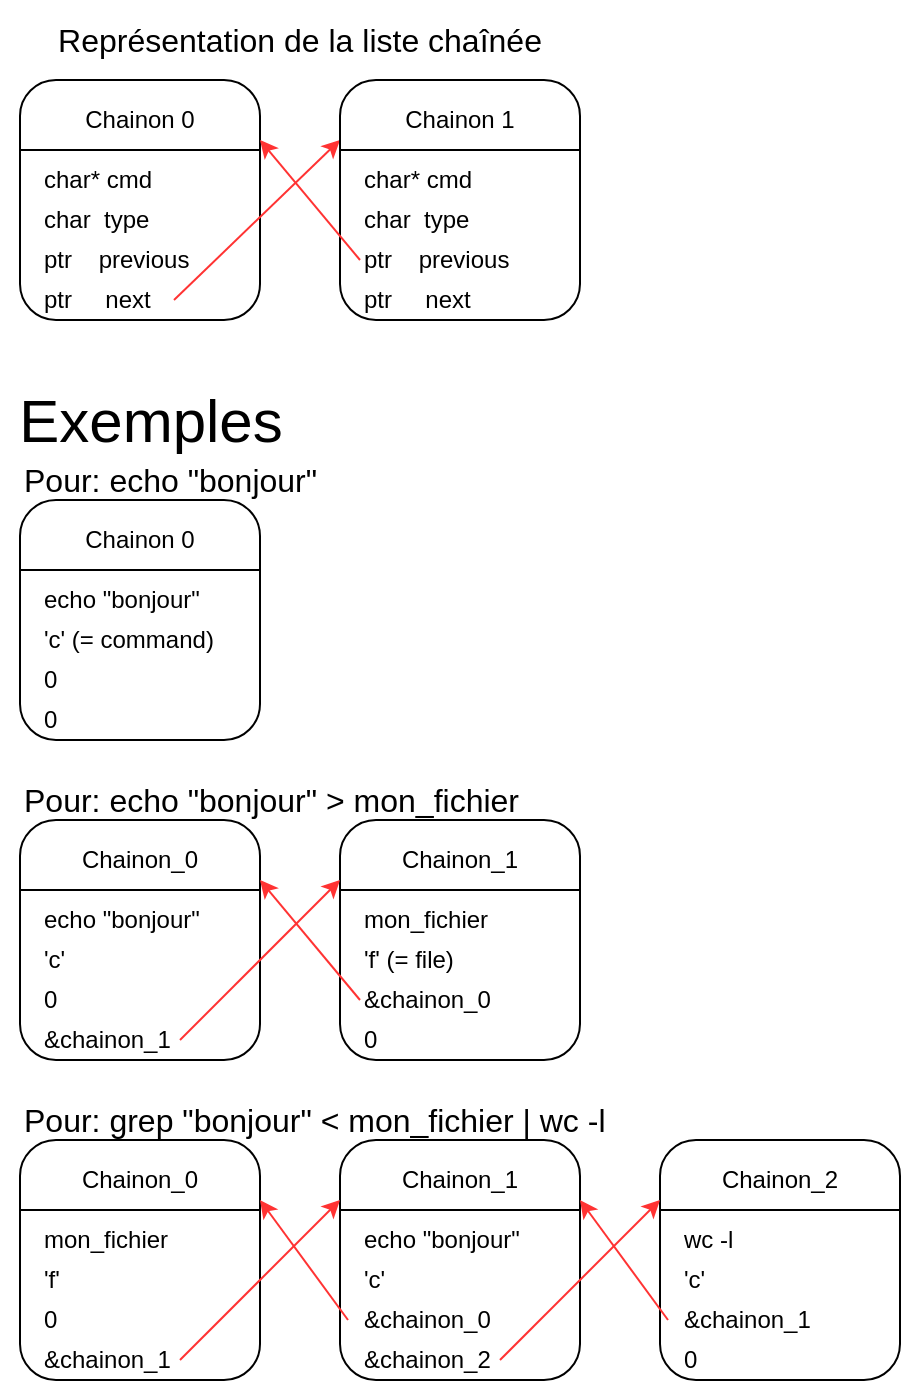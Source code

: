 <mxfile version="13.7.7" type="device"><diagram id="yfrnCaAvi6q19seujeui" name="Page-1"><mxGraphModel dx="2066" dy="1088" grid="1" gridSize="10" guides="1" tooltips="1" connect="1" arrows="1" fold="1" page="1" pageScale="1" pageWidth="827" pageHeight="1169" math="0" shadow="0"><root><mxCell id="0"/><mxCell id="1" parent="0"/><mxCell id="lc1oT3HFZuVGohDFaxW6-14" value="Représentation de la liste chaînée" style="text;html=1;strokeColor=none;fillColor=none;align=center;verticalAlign=middle;whiteSpace=wrap;rounded=0;fontSize=16;" vertex="1" parent="1"><mxGeometry x="10" y="10" width="280" height="40" as="geometry"/></mxCell><mxCell id="lc1oT3HFZuVGohDFaxW6-15" value="Pour: echo &quot;bonjour&quot;" style="text;html=1;align=left;verticalAlign=middle;resizable=0;points=[];autosize=1;fontSize=16;fontColor=#000000;" vertex="1" parent="1"><mxGeometry x="10" y="240" width="160" height="20" as="geometry"/></mxCell><mxCell id="lc1oT3HFZuVGohDFaxW6-51" value="" style="rounded=1;whiteSpace=wrap;html=1;" vertex="1" parent="1"><mxGeometry x="10" y="260" width="120" height="120" as="geometry"/></mxCell><mxCell id="lc1oT3HFZuVGohDFaxW6-52" value="Chainon 0" style="text;html=1;strokeColor=none;fillColor=none;align=center;verticalAlign=middle;whiteSpace=wrap;rounded=0;" vertex="1" parent="1"><mxGeometry x="20" y="270" width="100" height="20" as="geometry"/></mxCell><mxCell id="lc1oT3HFZuVGohDFaxW6-53" value="" style="endArrow=none;html=1;" edge="1" parent="1" source="lc1oT3HFZuVGohDFaxW6-51"><mxGeometry width="50" height="50" relative="1" as="geometry"><mxPoint x="80" y="345" as="sourcePoint"/><mxPoint x="130" y="295" as="targetPoint"/><Array as="points"><mxPoint x="10" y="295"/><mxPoint x="90" y="295"/></Array></mxGeometry></mxCell><mxCell id="lc1oT3HFZuVGohDFaxW6-54" value="echo &quot;bonjour&quot;" style="text;html=1;strokeColor=none;fillColor=none;align=left;verticalAlign=middle;whiteSpace=wrap;rounded=0;" vertex="1" parent="1"><mxGeometry x="20" y="300" width="110" height="20" as="geometry"/></mxCell><mxCell id="lc1oT3HFZuVGohDFaxW6-55" value="'c' (= command)" style="text;html=1;strokeColor=none;fillColor=none;align=left;verticalAlign=middle;whiteSpace=wrap;rounded=0;" vertex="1" parent="1"><mxGeometry x="20" y="320" width="110" height="20" as="geometry"/></mxCell><mxCell id="lc1oT3HFZuVGohDFaxW6-56" value="0" style="text;html=1;strokeColor=none;fillColor=none;align=left;verticalAlign=middle;whiteSpace=wrap;rounded=0;" vertex="1" parent="1"><mxGeometry x="20" y="340" width="110" height="20" as="geometry"/></mxCell><mxCell id="lc1oT3HFZuVGohDFaxW6-65" value="Pour: echo &quot;bonjour&quot; &amp;gt; mon_fichier" style="text;html=1;align=left;verticalAlign=middle;resizable=0;points=[];autosize=1;fontSize=16;fontColor=#000000;" vertex="1" parent="1"><mxGeometry x="10" y="400" width="260" height="20" as="geometry"/></mxCell><mxCell id="lc1oT3HFZuVGohDFaxW6-66" value="" style="rounded=1;whiteSpace=wrap;html=1;" vertex="1" parent="1"><mxGeometry x="10" y="420" width="120" height="120" as="geometry"/></mxCell><mxCell id="lc1oT3HFZuVGohDFaxW6-67" value="Chainon_0" style="text;html=1;strokeColor=none;fillColor=none;align=center;verticalAlign=middle;whiteSpace=wrap;rounded=0;" vertex="1" parent="1"><mxGeometry x="20" y="430" width="100" height="20" as="geometry"/></mxCell><mxCell id="lc1oT3HFZuVGohDFaxW6-68" value="" style="endArrow=none;html=1;" edge="1" parent="1" source="lc1oT3HFZuVGohDFaxW6-66"><mxGeometry width="50" height="50" relative="1" as="geometry"><mxPoint x="80" y="505" as="sourcePoint"/><mxPoint x="130" y="455" as="targetPoint"/><Array as="points"><mxPoint x="10" y="455"/><mxPoint x="90" y="455"/></Array></mxGeometry></mxCell><mxCell id="lc1oT3HFZuVGohDFaxW6-69" value="echo &quot;bonjour&quot;" style="text;html=1;strokeColor=none;fillColor=none;align=left;verticalAlign=middle;whiteSpace=wrap;rounded=0;" vertex="1" parent="1"><mxGeometry x="20" y="460" width="110" height="20" as="geometry"/></mxCell><mxCell id="lc1oT3HFZuVGohDFaxW6-71" value="'c'" style="text;html=1;strokeColor=none;fillColor=none;align=left;verticalAlign=middle;whiteSpace=wrap;rounded=0;" vertex="1" parent="1"><mxGeometry x="20" y="480" width="110" height="20" as="geometry"/></mxCell><mxCell id="lc1oT3HFZuVGohDFaxW6-72" value="&lt;div&gt;&amp;amp;chainon_1&lt;/div&gt;" style="text;html=1;strokeColor=none;fillColor=none;align=left;verticalAlign=middle;whiteSpace=wrap;rounded=0;" vertex="1" parent="1"><mxGeometry x="20" y="520" width="110" height="20" as="geometry"/></mxCell><mxCell id="lc1oT3HFZuVGohDFaxW6-73" value="" style="rounded=1;whiteSpace=wrap;html=1;" vertex="1" parent="1"><mxGeometry x="170" y="420" width="120" height="120" as="geometry"/></mxCell><mxCell id="lc1oT3HFZuVGohDFaxW6-74" value="Chainon_1" style="text;html=1;strokeColor=none;fillColor=none;align=center;verticalAlign=middle;whiteSpace=wrap;rounded=0;" vertex="1" parent="1"><mxGeometry x="180" y="430" width="100" height="20" as="geometry"/></mxCell><mxCell id="lc1oT3HFZuVGohDFaxW6-75" value="" style="endArrow=none;html=1;" edge="1" parent="1" source="lc1oT3HFZuVGohDFaxW6-73"><mxGeometry width="50" height="50" relative="1" as="geometry"><mxPoint x="240" y="505" as="sourcePoint"/><mxPoint x="290" y="455" as="targetPoint"/><Array as="points"><mxPoint x="170" y="455"/><mxPoint x="250" y="455"/></Array></mxGeometry></mxCell><mxCell id="lc1oT3HFZuVGohDFaxW6-76" value="mon_fichier" style="text;html=1;strokeColor=none;fillColor=none;align=left;verticalAlign=middle;whiteSpace=wrap;rounded=0;" vertex="1" parent="1"><mxGeometry x="180" y="460" width="110" height="20" as="geometry"/></mxCell><mxCell id="lc1oT3HFZuVGohDFaxW6-77" value="'f' (= file)" style="text;html=1;strokeColor=none;fillColor=none;align=left;verticalAlign=middle;whiteSpace=wrap;rounded=0;" vertex="1" parent="1"><mxGeometry x="180" y="480" width="110" height="20" as="geometry"/></mxCell><mxCell id="lc1oT3HFZuVGohDFaxW6-78" value="&amp;amp;chainon_0" style="text;html=1;strokeColor=none;fillColor=none;align=left;verticalAlign=middle;whiteSpace=wrap;rounded=0;" vertex="1" parent="1"><mxGeometry x="180" y="500" width="110" height="20" as="geometry"/></mxCell><mxCell id="lc1oT3HFZuVGohDFaxW6-79" value="" style="endArrow=classic;html=1;entryX=0;entryY=0.25;entryDx=0;entryDy=0;fontColor=#FF6666;strokeColor=#FF3333;rounded=0;" edge="1" parent="1" target="lc1oT3HFZuVGohDFaxW6-73"><mxGeometry width="50" height="50" relative="1" as="geometry"><mxPoint x="90" y="530" as="sourcePoint"/><mxPoint x="140" y="465" as="targetPoint"/></mxGeometry></mxCell><mxCell id="lc1oT3HFZuVGohDFaxW6-116" value="" style="rounded=1;whiteSpace=wrap;html=1;" vertex="1" parent="1"><mxGeometry x="10" y="50" width="120" height="120" as="geometry"/></mxCell><mxCell id="lc1oT3HFZuVGohDFaxW6-117" value="Chainon 0" style="text;html=1;strokeColor=none;fillColor=none;align=center;verticalAlign=middle;whiteSpace=wrap;rounded=0;" vertex="1" parent="1"><mxGeometry x="20" y="60" width="100" height="20" as="geometry"/></mxCell><mxCell id="lc1oT3HFZuVGohDFaxW6-118" value="" style="endArrow=none;html=1;" edge="1" source="lc1oT3HFZuVGohDFaxW6-116" parent="1"><mxGeometry width="50" height="50" relative="1" as="geometry"><mxPoint x="80" y="135" as="sourcePoint"/><mxPoint x="130" y="85" as="targetPoint"/><Array as="points"><mxPoint x="10" y="85"/><mxPoint x="90" y="85"/></Array></mxGeometry></mxCell><mxCell id="lc1oT3HFZuVGohDFaxW6-119" value="char* cmd" style="text;html=1;strokeColor=none;fillColor=none;align=left;verticalAlign=middle;whiteSpace=wrap;rounded=0;" vertex="1" parent="1"><mxGeometry x="20" y="90" width="110" height="20" as="geometry"/></mxCell><mxCell id="lc1oT3HFZuVGohDFaxW6-122" value="" style="endArrow=classic;html=1;entryX=0;entryY=0.25;entryDx=0;entryDy=0;fontColor=#FF6666;strokeColor=#FF3333;rounded=0;" edge="1" parent="1" target="lc1oT3HFZuVGohDFaxW6-123"><mxGeometry width="50" height="50" relative="1" as="geometry"><mxPoint x="87" y="160" as="sourcePoint"/><mxPoint x="172.04" y="154.04" as="targetPoint"/></mxGeometry></mxCell><mxCell id="lc1oT3HFZuVGohDFaxW6-123" value="" style="rounded=1;whiteSpace=wrap;html=1;" vertex="1" parent="1"><mxGeometry x="170" y="50" width="120" height="120" as="geometry"/></mxCell><mxCell id="lc1oT3HFZuVGohDFaxW6-124" value="Chainon 1" style="text;html=1;strokeColor=none;fillColor=none;align=center;verticalAlign=middle;whiteSpace=wrap;rounded=0;" vertex="1" parent="1"><mxGeometry x="180" y="60" width="100" height="20" as="geometry"/></mxCell><mxCell id="lc1oT3HFZuVGohDFaxW6-125" value="" style="endArrow=none;html=1;" edge="1" parent="1" source="lc1oT3HFZuVGohDFaxW6-123"><mxGeometry width="50" height="50" relative="1" as="geometry"><mxPoint x="240" y="135" as="sourcePoint"/><mxPoint x="290" y="85" as="targetPoint"/><Array as="points"><mxPoint x="170" y="85"/><mxPoint x="250" y="85"/></Array></mxGeometry></mxCell><mxCell id="lc1oT3HFZuVGohDFaxW6-126" value="char* cmd" style="text;html=1;strokeColor=none;fillColor=none;align=left;verticalAlign=middle;whiteSpace=wrap;rounded=0;" vertex="1" parent="1"><mxGeometry x="180" y="90" width="110" height="20" as="geometry"/></mxCell><mxCell id="lc1oT3HFZuVGohDFaxW6-127" value="ptr&amp;nbsp;&amp;nbsp;&amp;nbsp; previous" style="text;html=1;strokeColor=none;fillColor=none;align=left;verticalAlign=middle;whiteSpace=wrap;rounded=0;" vertex="1" parent="1"><mxGeometry x="180" y="130" width="110" height="20" as="geometry"/></mxCell><mxCell id="lc1oT3HFZuVGohDFaxW6-128" value="ptr&amp;nbsp;&amp;nbsp;&amp;nbsp;&amp;nbsp; next" style="text;html=1;strokeColor=none;fillColor=none;align=left;verticalAlign=middle;whiteSpace=wrap;rounded=0;" vertex="1" parent="1"><mxGeometry x="180" y="150" width="110" height="20" as="geometry"/></mxCell><mxCell id="lc1oT3HFZuVGohDFaxW6-129" value="" style="endArrow=classic;html=1;entryX=1;entryY=0.25;entryDx=0;entryDy=0;fontColor=#FF6666;strokeColor=#FF3333;rounded=0;exitX=0;exitY=0.5;exitDx=0;exitDy=0;" edge="1" parent="1" source="lc1oT3HFZuVGohDFaxW6-127" target="lc1oT3HFZuVGohDFaxW6-116"><mxGeometry width="50" height="50" relative="1" as="geometry"><mxPoint x="180" y="120" as="sourcePoint"/><mxPoint x="272.04" y="134.04" as="targetPoint"/></mxGeometry></mxCell><mxCell id="lc1oT3HFZuVGohDFaxW6-130" value="Exemples" style="text;html=1;align=center;verticalAlign=middle;resizable=0;points=[];autosize=1;fontSize=30;fontColor=#000000;" vertex="1" parent="1"><mxGeometry y="200" width="150" height="40" as="geometry"/></mxCell><mxCell id="lc1oT3HFZuVGohDFaxW6-131" value="char&amp;nbsp; type" style="text;html=1;align=left;verticalAlign=middle;resizable=0;points=[];autosize=1;fontSize=12;fontColor=#000000;" vertex="1" parent="1"><mxGeometry x="180" y="110" width="70" height="20" as="geometry"/></mxCell><mxCell id="lc1oT3HFZuVGohDFaxW6-132" value="ptr&amp;nbsp;&amp;nbsp;&amp;nbsp; previous" style="text;html=1;strokeColor=none;fillColor=none;align=left;verticalAlign=middle;whiteSpace=wrap;rounded=0;" vertex="1" parent="1"><mxGeometry x="20" y="130" width="110" height="20" as="geometry"/></mxCell><mxCell id="lc1oT3HFZuVGohDFaxW6-133" value="ptr&amp;nbsp;&amp;nbsp;&amp;nbsp;&amp;nbsp; next" style="text;html=1;strokeColor=none;fillColor=none;align=left;verticalAlign=middle;whiteSpace=wrap;rounded=0;" vertex="1" parent="1"><mxGeometry x="20" y="150" width="110" height="20" as="geometry"/></mxCell><mxCell id="lc1oT3HFZuVGohDFaxW6-134" value="char&amp;nbsp; type" style="text;html=1;align=left;verticalAlign=middle;resizable=0;points=[];autosize=1;fontSize=12;fontColor=#000000;" vertex="1" parent="1"><mxGeometry x="20" y="110" width="70" height="20" as="geometry"/></mxCell><mxCell id="lc1oT3HFZuVGohDFaxW6-135" value="0" style="text;html=1;strokeColor=none;fillColor=none;align=left;verticalAlign=middle;whiteSpace=wrap;rounded=0;" vertex="1" parent="1"><mxGeometry x="20" y="360" width="110" height="20" as="geometry"/></mxCell><mxCell id="lc1oT3HFZuVGohDFaxW6-137" value="" style="endArrow=classic;html=1;strokeColor=#FF3333;fontSize=12;fontColor=#000000;entryX=1;entryY=0.25;entryDx=0;entryDy=0;" edge="1" parent="1" target="lc1oT3HFZuVGohDFaxW6-66"><mxGeometry width="50" height="50" relative="1" as="geometry"><mxPoint x="180" y="510" as="sourcePoint"/><mxPoint x="230" y="460" as="targetPoint"/></mxGeometry></mxCell><mxCell id="lc1oT3HFZuVGohDFaxW6-138" value="&lt;div align=&quot;left&quot;&gt;0&lt;/div&gt;" style="text;html=1;align=left;verticalAlign=middle;resizable=0;points=[];autosize=1;fontSize=12;fontColor=#000000;" vertex="1" parent="1"><mxGeometry x="180" y="520" width="20" height="20" as="geometry"/></mxCell><mxCell id="lc1oT3HFZuVGohDFaxW6-139" value="&lt;div align=&quot;left&quot;&gt;0&lt;/div&gt;" style="text;html=1;align=left;verticalAlign=middle;resizable=0;points=[];autosize=1;fontSize=12;fontColor=#000000;" vertex="1" parent="1"><mxGeometry x="20" y="500" width="20" height="20" as="geometry"/></mxCell><mxCell id="lc1oT3HFZuVGohDFaxW6-140" value="Pour: grep &quot;bonjour&quot; &amp;lt; mon_fichier | wc -l" style="text;html=1;align=left;verticalAlign=middle;resizable=0;points=[];autosize=1;fontSize=16;fontColor=#000000;" vertex="1" parent="1"><mxGeometry x="10" y="560" width="310" height="20" as="geometry"/></mxCell><mxCell id="lc1oT3HFZuVGohDFaxW6-141" value="" style="rounded=1;whiteSpace=wrap;html=1;" vertex="1" parent="1"><mxGeometry x="170" y="580" width="120" height="120" as="geometry"/></mxCell><mxCell id="lc1oT3HFZuVGohDFaxW6-142" value="Chainon_1" style="text;html=1;strokeColor=none;fillColor=none;align=center;verticalAlign=middle;whiteSpace=wrap;rounded=0;" vertex="1" parent="1"><mxGeometry x="180" y="590" width="100" height="20" as="geometry"/></mxCell><mxCell id="lc1oT3HFZuVGohDFaxW6-143" value="" style="endArrow=none;html=1;" edge="1" parent="1" source="lc1oT3HFZuVGohDFaxW6-141"><mxGeometry width="50" height="50" relative="1" as="geometry"><mxPoint x="240" y="665" as="sourcePoint"/><mxPoint x="290" y="615" as="targetPoint"/><Array as="points"><mxPoint x="170" y="615"/><mxPoint x="250" y="615"/></Array></mxGeometry></mxCell><mxCell id="lc1oT3HFZuVGohDFaxW6-144" value="echo &quot;bonjour&quot;" style="text;html=1;strokeColor=none;fillColor=none;align=left;verticalAlign=middle;whiteSpace=wrap;rounded=0;" vertex="1" parent="1"><mxGeometry x="180" y="620" width="110" height="20" as="geometry"/></mxCell><mxCell id="lc1oT3HFZuVGohDFaxW6-145" value="'c'" style="text;html=1;strokeColor=none;fillColor=none;align=left;verticalAlign=middle;whiteSpace=wrap;rounded=0;" vertex="1" parent="1"><mxGeometry x="180" y="640" width="110" height="20" as="geometry"/></mxCell><mxCell id="lc1oT3HFZuVGohDFaxW6-146" value="&lt;div&gt;&amp;amp;chainon_2&lt;/div&gt;" style="text;html=1;strokeColor=none;fillColor=none;align=left;verticalAlign=middle;whiteSpace=wrap;rounded=0;" vertex="1" parent="1"><mxGeometry x="180" y="680" width="110" height="20" as="geometry"/></mxCell><mxCell id="lc1oT3HFZuVGohDFaxW6-147" value="" style="rounded=1;whiteSpace=wrap;html=1;" vertex="1" parent="1"><mxGeometry x="10" y="580" width="120" height="120" as="geometry"/></mxCell><mxCell id="lc1oT3HFZuVGohDFaxW6-148" value="Chainon_0" style="text;html=1;strokeColor=none;fillColor=none;align=center;verticalAlign=middle;whiteSpace=wrap;rounded=0;" vertex="1" parent="1"><mxGeometry x="20" y="590" width="100" height="20" as="geometry"/></mxCell><mxCell id="lc1oT3HFZuVGohDFaxW6-149" value="" style="endArrow=none;html=1;" edge="1" parent="1" source="lc1oT3HFZuVGohDFaxW6-147"><mxGeometry width="50" height="50" relative="1" as="geometry"><mxPoint x="80" y="665" as="sourcePoint"/><mxPoint x="130" y="615" as="targetPoint"/><Array as="points"><mxPoint x="10" y="615"/><mxPoint x="90" y="615"/></Array></mxGeometry></mxCell><mxCell id="lc1oT3HFZuVGohDFaxW6-150" value="mon_fichier" style="text;html=1;strokeColor=none;fillColor=none;align=left;verticalAlign=middle;whiteSpace=wrap;rounded=0;" vertex="1" parent="1"><mxGeometry x="20" y="620" width="110" height="20" as="geometry"/></mxCell><mxCell id="lc1oT3HFZuVGohDFaxW6-151" value="'f'" style="text;html=1;strokeColor=none;fillColor=none;align=left;verticalAlign=middle;whiteSpace=wrap;rounded=0;" vertex="1" parent="1"><mxGeometry x="20" y="640" width="110" height="20" as="geometry"/></mxCell><mxCell id="lc1oT3HFZuVGohDFaxW6-152" value="&amp;amp;chainon_1" style="text;html=1;strokeColor=none;fillColor=none;align=left;verticalAlign=middle;whiteSpace=wrap;rounded=0;" vertex="1" parent="1"><mxGeometry x="20" y="680" width="110" height="20" as="geometry"/></mxCell><mxCell id="lc1oT3HFZuVGohDFaxW6-153" value="" style="endArrow=classic;html=1;fontColor=#FF6666;strokeColor=#FF3333;rounded=0;entryX=0;entryY=0.25;entryDx=0;entryDy=0;" edge="1" parent="1" target="lc1oT3HFZuVGohDFaxW6-141"><mxGeometry width="50" height="50" relative="1" as="geometry"><mxPoint x="90" y="690" as="sourcePoint"/><mxPoint x="150" y="700" as="targetPoint"/><Array as="points"/></mxGeometry></mxCell><mxCell id="lc1oT3HFZuVGohDFaxW6-155" value="&lt;div align=&quot;left&quot;&gt;0&lt;/div&gt;" style="text;html=1;align=left;verticalAlign=middle;resizable=0;points=[];autosize=1;fontSize=12;fontColor=#000000;" vertex="1" parent="1"><mxGeometry x="20" y="660" width="20" height="20" as="geometry"/></mxCell><mxCell id="lc1oT3HFZuVGohDFaxW6-157" value="&lt;div&gt;&amp;amp;chainon_0&lt;/div&gt;" style="text;html=1;strokeColor=none;fillColor=none;align=left;verticalAlign=middle;whiteSpace=wrap;rounded=0;" vertex="1" parent="1"><mxGeometry x="180" y="660" width="110" height="20" as="geometry"/></mxCell><mxCell id="lc1oT3HFZuVGohDFaxW6-158" value="" style="rounded=1;whiteSpace=wrap;html=1;" vertex="1" parent="1"><mxGeometry x="330" y="580" width="120" height="120" as="geometry"/></mxCell><mxCell id="lc1oT3HFZuVGohDFaxW6-159" value="Chainon_2" style="text;html=1;strokeColor=none;fillColor=none;align=center;verticalAlign=middle;whiteSpace=wrap;rounded=0;" vertex="1" parent="1"><mxGeometry x="340" y="590" width="100" height="20" as="geometry"/></mxCell><mxCell id="lc1oT3HFZuVGohDFaxW6-160" value="" style="endArrow=none;html=1;" edge="1" parent="1" source="lc1oT3HFZuVGohDFaxW6-158"><mxGeometry width="50" height="50" relative="1" as="geometry"><mxPoint x="400" y="665" as="sourcePoint"/><mxPoint x="450" y="615" as="targetPoint"/><Array as="points"><mxPoint x="330" y="615"/><mxPoint x="410" y="615"/></Array></mxGeometry></mxCell><mxCell id="lc1oT3HFZuVGohDFaxW6-161" value="wc -l" style="text;html=1;strokeColor=none;fillColor=none;align=left;verticalAlign=middle;whiteSpace=wrap;rounded=0;" vertex="1" parent="1"><mxGeometry x="340" y="620" width="110" height="20" as="geometry"/></mxCell><mxCell id="lc1oT3HFZuVGohDFaxW6-162" value="'c'" style="text;html=1;strokeColor=none;fillColor=none;align=left;verticalAlign=middle;whiteSpace=wrap;rounded=0;" vertex="1" parent="1"><mxGeometry x="340" y="640" width="110" height="20" as="geometry"/></mxCell><mxCell id="lc1oT3HFZuVGohDFaxW6-163" value="0" style="text;html=1;strokeColor=none;fillColor=none;align=left;verticalAlign=middle;whiteSpace=wrap;rounded=0;" vertex="1" parent="1"><mxGeometry x="340" y="680" width="110" height="20" as="geometry"/></mxCell><mxCell id="lc1oT3HFZuVGohDFaxW6-164" value="&lt;div&gt;&amp;amp;chainon_1&lt;/div&gt;" style="text;html=1;strokeColor=none;fillColor=none;align=left;verticalAlign=middle;whiteSpace=wrap;rounded=0;" vertex="1" parent="1"><mxGeometry x="340" y="660" width="110" height="20" as="geometry"/></mxCell><mxCell id="lc1oT3HFZuVGohDFaxW6-165" value="" style="endArrow=classic;html=1;fontColor=#FF6666;strokeColor=#FF3333;rounded=0;entryX=0;entryY=0.25;entryDx=0;entryDy=0;" edge="1" parent="1"><mxGeometry width="50" height="50" relative="1" as="geometry"><mxPoint x="250" y="690" as="sourcePoint"/><mxPoint x="330" y="610" as="targetPoint"/><Array as="points"/></mxGeometry></mxCell><mxCell id="lc1oT3HFZuVGohDFaxW6-166" value="" style="endArrow=classic;html=1;fontColor=#FF6666;strokeColor=#FF3333;rounded=0;entryX=1;entryY=0.25;entryDx=0;entryDy=0;" edge="1" parent="1" target="lc1oT3HFZuVGohDFaxW6-141"><mxGeometry width="50" height="50" relative="1" as="geometry"><mxPoint x="334" y="670" as="sourcePoint"/><mxPoint x="414" y="590" as="targetPoint"/><Array as="points"/></mxGeometry></mxCell><mxCell id="lc1oT3HFZuVGohDFaxW6-167" value="" style="endArrow=classic;html=1;fontColor=#FF6666;strokeColor=#FF3333;rounded=0;entryX=1;entryY=0.25;entryDx=0;entryDy=0;" edge="1" parent="1"><mxGeometry width="50" height="50" relative="1" as="geometry"><mxPoint x="174" y="670" as="sourcePoint"/><mxPoint x="130" y="610" as="targetPoint"/><Array as="points"/></mxGeometry></mxCell></root></mxGraphModel></diagram></mxfile>